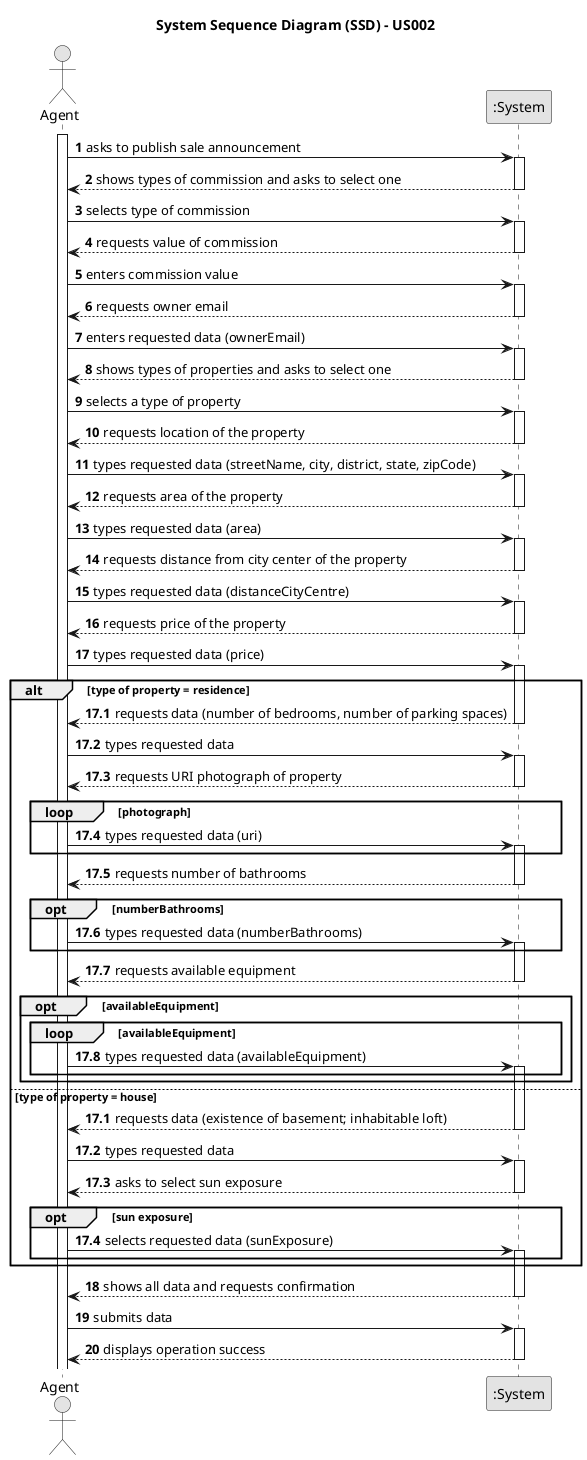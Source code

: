 @startuml
skinparam monochrome true
skinparam packageStyle rectangle
skinparam shadowing false

title System Sequence Diagram (SSD) - US002

autonumber

actor "Agent" as Employee
participant ":System" as System

activate Employee

    Employee -> System : asks to publish sale announcement
    activate System

      System --> Employee : shows types of commission and asks to select one
    deactivate System

    Employee -> System : selects type of commission
    activate System

    System --> Employee : requests value of commission
    deactivate System

    Employee -> System : enters commission value
    activate System

    System --> Employee : requests owner email
    deactivate System

    Employee -> System : enters requested data (ownerEmail)
    activate System

    System --> Employee : shows types of properties and asks to select one
    deactivate System

    Employee -> System : selects a type of property
    activate System

    System --> Employee : requests location of the property
    deactivate System

    Employee -> System : types requested data (streetName, city, district, state, zipCode)
    activate System

    System --> Employee : requests area of the property
    deactivate System

    Employee -> System : types requested data (area)
    activate System

    System --> Employee : requests distance from city center of the property
    deactivate System

    Employee -> System : types requested data (distanceCityCentre)
    activate System

    System --> Employee : requests price of the property
    deactivate System

    Employee -> System : types requested data (price)
    activate System


    alt type of property = residence

     autonumber 17.1
        System --> Employee : requests data (number of bedrooms, number of parking spaces)
        deactivate System

        Employee -> System : types requested data
        activate System

        System --> Employee : requests URI photograph of property
        deactivate System

            loop photograph
            Employee -> System : types requested data (uri)
            activate System
            end loop


        System --> Employee : requests number of bathrooms
        deactivate System

            opt numberBathrooms
            Employee -> System : types requested data (numberBathrooms)
            activate System
            end opt

        System --> Employee : requests available equipment
        deactivate System

            opt availableEquipment
                loop availableEquipment
                Employee -> System : types requested data (availableEquipment)
                activate System
                end loop
            end opt

    else type of property = house

        autonumber 17.1
        System --> Employee : requests data (existence of basement; inhabitable loft)
        deactivate System

        Employee -> System : types requested data
        activate System

        System --> Employee : asks to select sun exposure
        deactivate System

            opt sun exposure
            Employee -> System : selects requested data (sunExposure)
            activate System
            end opt

    end
    autonumber 18
        System --> Employee : shows all data and requests confirmation
    deactivate System

    Employee -> System : submits data
    activate System

        System --> Employee : displays operation success
    deactivate System

@enduml